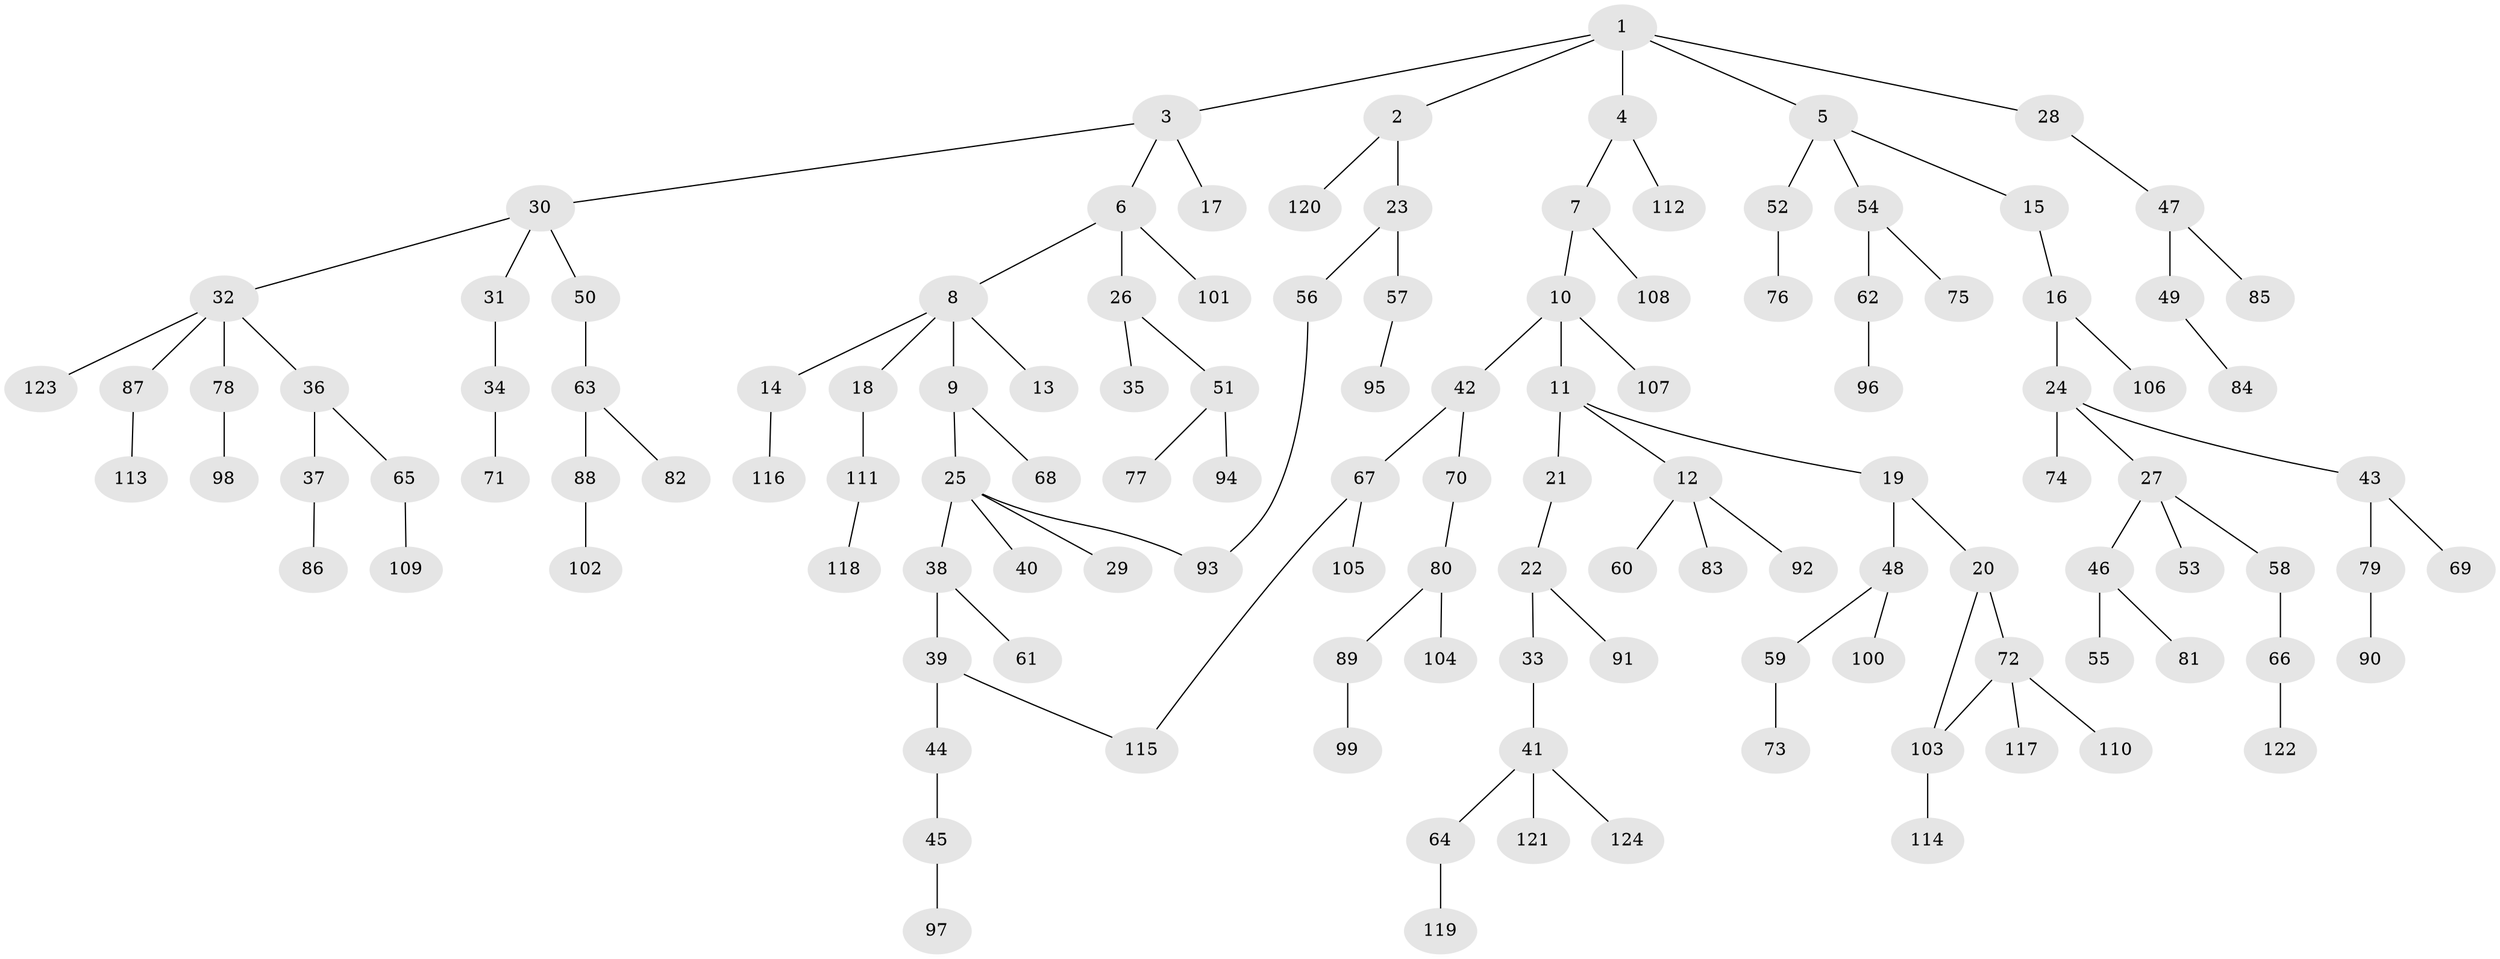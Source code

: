 // coarse degree distribution, {1: 0.7346938775510204, 2: 0.12244897959183673, 3: 0.04081632653061224, 8: 0.02040816326530612, 5: 0.04081632653061224, 11: 0.02040816326530612, 17: 0.02040816326530612}
// Generated by graph-tools (version 1.1) at 2025/44/03/04/25 21:44:46]
// undirected, 124 vertices, 126 edges
graph export_dot {
graph [start="1"]
  node [color=gray90,style=filled];
  1;
  2;
  3;
  4;
  5;
  6;
  7;
  8;
  9;
  10;
  11;
  12;
  13;
  14;
  15;
  16;
  17;
  18;
  19;
  20;
  21;
  22;
  23;
  24;
  25;
  26;
  27;
  28;
  29;
  30;
  31;
  32;
  33;
  34;
  35;
  36;
  37;
  38;
  39;
  40;
  41;
  42;
  43;
  44;
  45;
  46;
  47;
  48;
  49;
  50;
  51;
  52;
  53;
  54;
  55;
  56;
  57;
  58;
  59;
  60;
  61;
  62;
  63;
  64;
  65;
  66;
  67;
  68;
  69;
  70;
  71;
  72;
  73;
  74;
  75;
  76;
  77;
  78;
  79;
  80;
  81;
  82;
  83;
  84;
  85;
  86;
  87;
  88;
  89;
  90;
  91;
  92;
  93;
  94;
  95;
  96;
  97;
  98;
  99;
  100;
  101;
  102;
  103;
  104;
  105;
  106;
  107;
  108;
  109;
  110;
  111;
  112;
  113;
  114;
  115;
  116;
  117;
  118;
  119;
  120;
  121;
  122;
  123;
  124;
  1 -- 2;
  1 -- 3;
  1 -- 4;
  1 -- 5;
  1 -- 28;
  2 -- 23;
  2 -- 120;
  3 -- 6;
  3 -- 17;
  3 -- 30;
  4 -- 7;
  4 -- 112;
  5 -- 15;
  5 -- 52;
  5 -- 54;
  6 -- 8;
  6 -- 26;
  6 -- 101;
  7 -- 10;
  7 -- 108;
  8 -- 9;
  8 -- 13;
  8 -- 14;
  8 -- 18;
  9 -- 25;
  9 -- 68;
  10 -- 11;
  10 -- 42;
  10 -- 107;
  11 -- 12;
  11 -- 19;
  11 -- 21;
  12 -- 60;
  12 -- 83;
  12 -- 92;
  14 -- 116;
  15 -- 16;
  16 -- 24;
  16 -- 106;
  18 -- 111;
  19 -- 20;
  19 -- 48;
  20 -- 72;
  20 -- 103;
  21 -- 22;
  22 -- 33;
  22 -- 91;
  23 -- 56;
  23 -- 57;
  24 -- 27;
  24 -- 43;
  24 -- 74;
  25 -- 29;
  25 -- 38;
  25 -- 40;
  25 -- 93;
  26 -- 35;
  26 -- 51;
  27 -- 46;
  27 -- 53;
  27 -- 58;
  28 -- 47;
  30 -- 31;
  30 -- 32;
  30 -- 50;
  31 -- 34;
  32 -- 36;
  32 -- 78;
  32 -- 87;
  32 -- 123;
  33 -- 41;
  34 -- 71;
  36 -- 37;
  36 -- 65;
  37 -- 86;
  38 -- 39;
  38 -- 61;
  39 -- 44;
  39 -- 115;
  41 -- 64;
  41 -- 121;
  41 -- 124;
  42 -- 67;
  42 -- 70;
  43 -- 69;
  43 -- 79;
  44 -- 45;
  45 -- 97;
  46 -- 55;
  46 -- 81;
  47 -- 49;
  47 -- 85;
  48 -- 59;
  48 -- 100;
  49 -- 84;
  50 -- 63;
  51 -- 77;
  51 -- 94;
  52 -- 76;
  54 -- 62;
  54 -- 75;
  56 -- 93;
  57 -- 95;
  58 -- 66;
  59 -- 73;
  62 -- 96;
  63 -- 82;
  63 -- 88;
  64 -- 119;
  65 -- 109;
  66 -- 122;
  67 -- 105;
  67 -- 115;
  70 -- 80;
  72 -- 103;
  72 -- 110;
  72 -- 117;
  78 -- 98;
  79 -- 90;
  80 -- 89;
  80 -- 104;
  87 -- 113;
  88 -- 102;
  89 -- 99;
  103 -- 114;
  111 -- 118;
}
